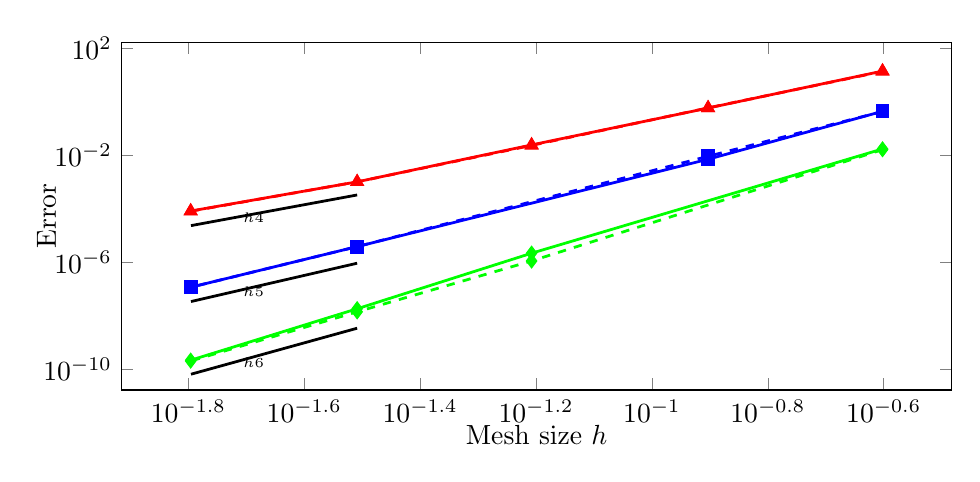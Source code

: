 \begin{tikzpicture}%
\begin{axis}[xmode=log,ymode=log,height=6cm,mark options={solid},xlabel={Mesh size $h$},ylabel={Error},ylabel style={yshift=-0.4cm},xlabel style={yshift=0.2cm},width=1\textwidth]%
\addplot[mark=diamond*,color=green,line width=1pt,solid] coordinates {%
(0.25,0.017)%
(0.125,0.0)%
(0.062,2.141e-06)%
(0.031,1.788e-08)%
(0.016,2.131e-10)%
};%
%
%
\addplot[forget plot,samples=100,line width=1pt,yshift=-0.2cm,domain={0.031:0.016},draw=black]{14.641*x^6} node[right, pos=0.75] {\tiny{$h6$}};%
\addplot[mark=square*,color=blue,line width=1pt,solid] coordinates {%
(0.25,0.434)%
(0.125,0.007)%
(0.062,0.0)%
(0.031,3.78e-06)%
(0.016,1.142e-07)%
};%
%
%
\addplot[forget plot,samples=100,line width=1pt,yshift=-0.2cm,domain={0.031:0.016},draw=black]{122.57*x^5} node[right, pos=0.75] {\tiny{$h5$}};%
\addplot[mark=triangle*,color=red,line width=1pt,solid] coordinates {%
(0.25,13.88)%
(0.125,0.575)%
(0.062,0.024)%
(0.031,0.001)%
(0.016,8.092e-05)%
};%
%
%
\addplot[forget plot,samples=100,line width=1pt,yshift=-0.2cm,domain={0.031:0.016},draw=black]{1357.692*x^4} node[right, pos=0.75] {\tiny{$h4$}};%
\addplot[mark=diamond*,color=green,line width=1pt,dashed] coordinates {%
(0.25,0.016)%
(0.125,0.0)%
(0.062,1.098e-06)%
(0.031,1.376e-08)%
(0.016,1.987e-10)%
};%
%
%
\addplot[mark=square*,color=blue,line width=1pt,dashed] coordinates {%
(0.25,0.428)%
(0.125,0.009)%
(0.062,0.0)%
(0.031,3.778e-06)%
(0.016,1.139e-07)%
};%
%
%
\addplot[mark=triangle*,color=red,line width=1pt,dashed] coordinates {%
(0.25,13.49)%
(0.125,0.584)%
(0.062,0.023)%
(0.031,0.001)%
(0.016,7.936e-05)%
};%
%
%
\end{axis}%
\end{tikzpicture}%
